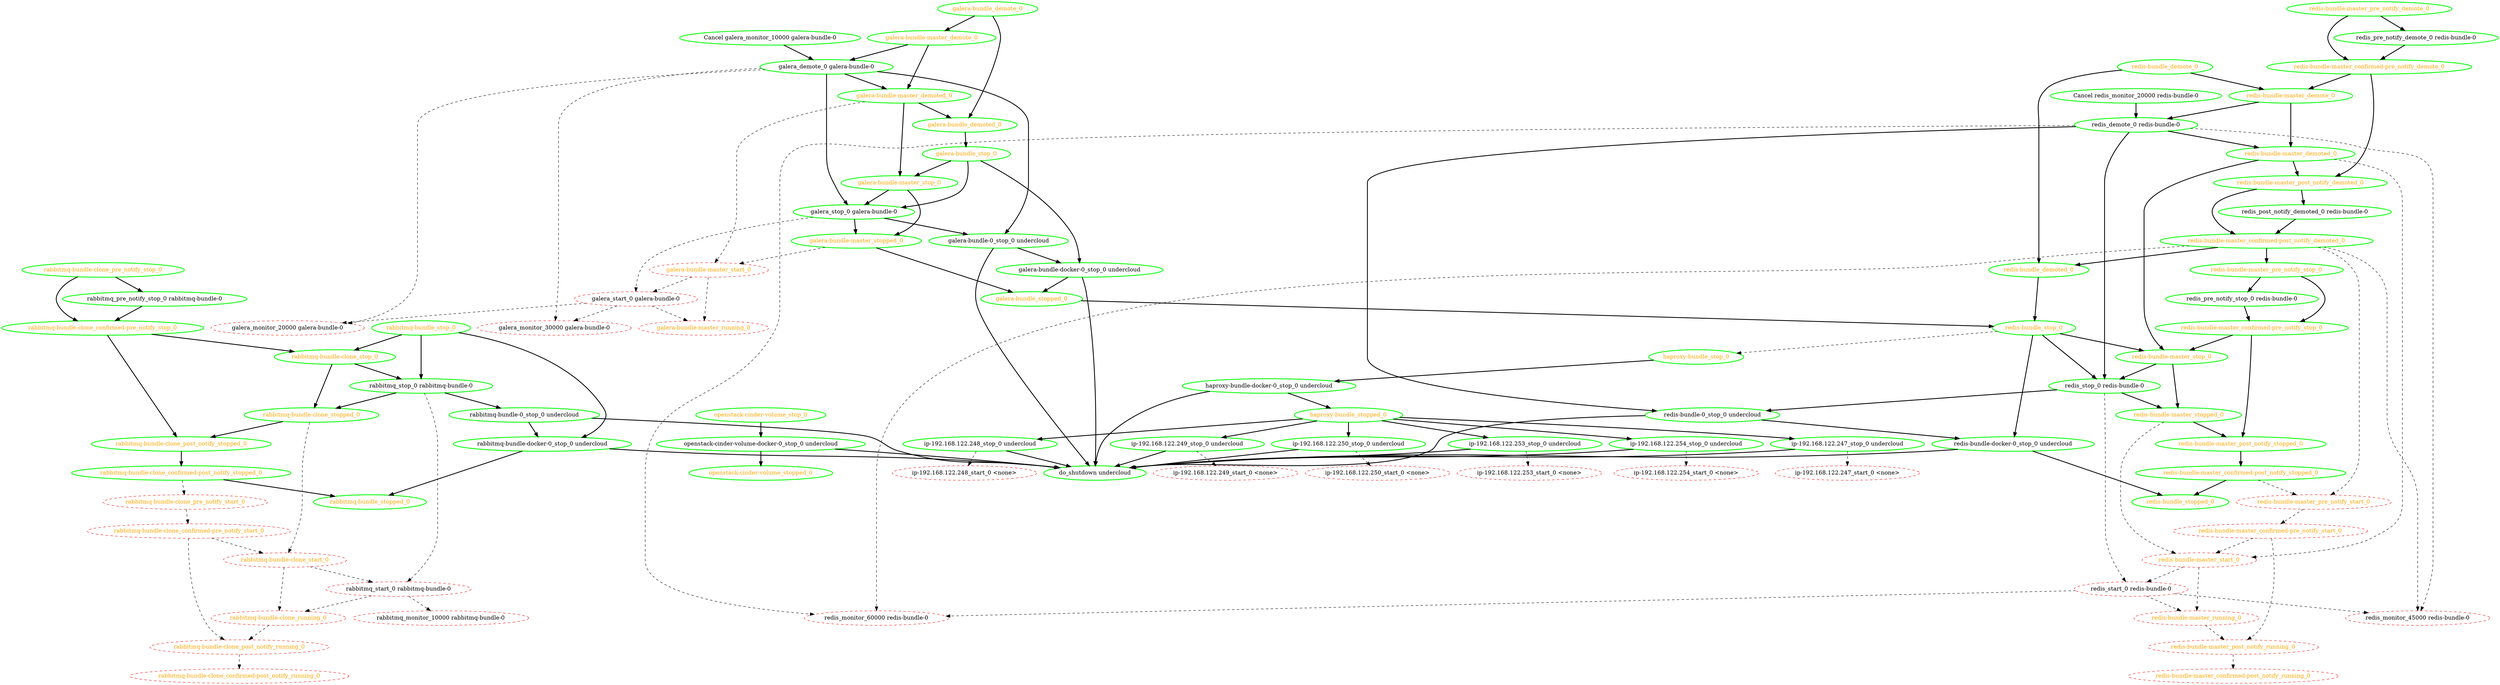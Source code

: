  digraph "g" {
"Cancel galera_monitor_10000 galera-bundle-0" -> "galera_demote_0 galera-bundle-0" [ style = bold]
"Cancel galera_monitor_10000 galera-bundle-0" [ style=bold color="green" fontcolor="black"]
"Cancel redis_monitor_20000 redis-bundle-0" -> "redis_demote_0 redis-bundle-0" [ style = bold]
"Cancel redis_monitor_20000 redis-bundle-0" [ style=bold color="green" fontcolor="black"]
"do_shutdown undercloud" [ style=bold color="green" fontcolor="black"]
"galera-bundle-0_stop_0 undercloud" -> "do_shutdown undercloud" [ style = bold]
"galera-bundle-0_stop_0 undercloud" -> "galera-bundle-docker-0_stop_0 undercloud" [ style = bold]
"galera-bundle-0_stop_0 undercloud" [ style=bold color="green" fontcolor="black"]
"galera-bundle-docker-0_stop_0 undercloud" -> "do_shutdown undercloud" [ style = bold]
"galera-bundle-docker-0_stop_0 undercloud" -> "galera-bundle_stopped_0" [ style = bold]
"galera-bundle-docker-0_stop_0 undercloud" [ style=bold color="green" fontcolor="black"]
"galera-bundle-master_demote_0" -> "galera-bundle-master_demoted_0" [ style = bold]
"galera-bundle-master_demote_0" -> "galera_demote_0 galera-bundle-0" [ style = bold]
"galera-bundle-master_demote_0" [ style=bold color="green" fontcolor="orange"]
"galera-bundle-master_demoted_0" -> "galera-bundle-master_start_0" [ style = dashed]
"galera-bundle-master_demoted_0" -> "galera-bundle-master_stop_0" [ style = bold]
"galera-bundle-master_demoted_0" -> "galera-bundle_demoted_0" [ style = bold]
"galera-bundle-master_demoted_0" [ style=bold color="green" fontcolor="orange"]
"galera-bundle-master_running_0" [ style=dashed color="red" fontcolor="orange"]
"galera-bundle-master_start_0" -> "galera-bundle-master_running_0" [ style = dashed]
"galera-bundle-master_start_0" -> "galera_start_0 galera-bundle-0" [ style = dashed]
"galera-bundle-master_start_0" [ style=dashed color="red" fontcolor="orange"]
"galera-bundle-master_stop_0" -> "galera-bundle-master_stopped_0" [ style = bold]
"galera-bundle-master_stop_0" -> "galera_stop_0 galera-bundle-0" [ style = bold]
"galera-bundle-master_stop_0" [ style=bold color="green" fontcolor="orange"]
"galera-bundle-master_stopped_0" -> "galera-bundle-master_start_0" [ style = dashed]
"galera-bundle-master_stopped_0" -> "galera-bundle_stopped_0" [ style = bold]
"galera-bundle-master_stopped_0" [ style=bold color="green" fontcolor="orange"]
"galera-bundle_demote_0" -> "galera-bundle-master_demote_0" [ style = bold]
"galera-bundle_demote_0" -> "galera-bundle_demoted_0" [ style = bold]
"galera-bundle_demote_0" [ style=bold color="green" fontcolor="orange"]
"galera-bundle_demoted_0" -> "galera-bundle_stop_0" [ style = bold]
"galera-bundle_demoted_0" [ style=bold color="green" fontcolor="orange"]
"galera-bundle_stop_0" -> "galera-bundle-docker-0_stop_0 undercloud" [ style = bold]
"galera-bundle_stop_0" -> "galera-bundle-master_stop_0" [ style = bold]
"galera-bundle_stop_0" -> "galera_stop_0 galera-bundle-0" [ style = bold]
"galera-bundle_stop_0" [ style=bold color="green" fontcolor="orange"]
"galera-bundle_stopped_0" -> "redis-bundle_stop_0" [ style = bold]
"galera-bundle_stopped_0" [ style=bold color="green" fontcolor="orange"]
"galera_demote_0 galera-bundle-0" -> "galera-bundle-0_stop_0 undercloud" [ style = bold]
"galera_demote_0 galera-bundle-0" -> "galera-bundle-master_demoted_0" [ style = bold]
"galera_demote_0 galera-bundle-0" -> "galera_monitor_20000 galera-bundle-0" [ style = dashed]
"galera_demote_0 galera-bundle-0" -> "galera_monitor_30000 galera-bundle-0" [ style = dashed]
"galera_demote_0 galera-bundle-0" -> "galera_stop_0 galera-bundle-0" [ style = bold]
"galera_demote_0 galera-bundle-0" [ style=bold color="green" fontcolor="black"]
"galera_monitor_20000 galera-bundle-0" [ style=dashed color="red" fontcolor="black"]
"galera_monitor_30000 galera-bundle-0" [ style=dashed color="red" fontcolor="black"]
"galera_start_0 galera-bundle-0" -> "galera-bundle-master_running_0" [ style = dashed]
"galera_start_0 galera-bundle-0" -> "galera_monitor_20000 galera-bundle-0" [ style = dashed]
"galera_start_0 galera-bundle-0" -> "galera_monitor_30000 galera-bundle-0" [ style = dashed]
"galera_start_0 galera-bundle-0" [ style=dashed color="red" fontcolor="black"]
"galera_stop_0 galera-bundle-0" -> "galera-bundle-0_stop_0 undercloud" [ style = bold]
"galera_stop_0 galera-bundle-0" -> "galera-bundle-master_stopped_0" [ style = bold]
"galera_stop_0 galera-bundle-0" -> "galera_start_0 galera-bundle-0" [ style = dashed]
"galera_stop_0 galera-bundle-0" [ style=bold color="green" fontcolor="black"]
"haproxy-bundle-docker-0_stop_0 undercloud" -> "do_shutdown undercloud" [ style = bold]
"haproxy-bundle-docker-0_stop_0 undercloud" -> "haproxy-bundle_stopped_0" [ style = bold]
"haproxy-bundle-docker-0_stop_0 undercloud" [ style=bold color="green" fontcolor="black"]
"haproxy-bundle_stop_0" -> "haproxy-bundle-docker-0_stop_0 undercloud" [ style = bold]
"haproxy-bundle_stop_0" [ style=bold color="green" fontcolor="orange"]
"haproxy-bundle_stopped_0" -> "ip-192.168.122.247_stop_0 undercloud" [ style = bold]
"haproxy-bundle_stopped_0" -> "ip-192.168.122.248_stop_0 undercloud" [ style = bold]
"haproxy-bundle_stopped_0" -> "ip-192.168.122.249_stop_0 undercloud" [ style = bold]
"haproxy-bundle_stopped_0" -> "ip-192.168.122.250_stop_0 undercloud" [ style = bold]
"haproxy-bundle_stopped_0" -> "ip-192.168.122.253_stop_0 undercloud" [ style = bold]
"haproxy-bundle_stopped_0" -> "ip-192.168.122.254_stop_0 undercloud" [ style = bold]
"haproxy-bundle_stopped_0" [ style=bold color="green" fontcolor="orange"]
"ip-192.168.122.247_start_0 <none>" [ style=dashed color="red" fontcolor="black"]
"ip-192.168.122.247_stop_0 undercloud" -> "do_shutdown undercloud" [ style = bold]
"ip-192.168.122.247_stop_0 undercloud" -> "ip-192.168.122.247_start_0 <none>" [ style = dashed]
"ip-192.168.122.247_stop_0 undercloud" [ style=bold color="green" fontcolor="black"]
"ip-192.168.122.248_start_0 <none>" [ style=dashed color="red" fontcolor="black"]
"ip-192.168.122.248_stop_0 undercloud" -> "do_shutdown undercloud" [ style = bold]
"ip-192.168.122.248_stop_0 undercloud" -> "ip-192.168.122.248_start_0 <none>" [ style = dashed]
"ip-192.168.122.248_stop_0 undercloud" [ style=bold color="green" fontcolor="black"]
"ip-192.168.122.249_start_0 <none>" [ style=dashed color="red" fontcolor="black"]
"ip-192.168.122.249_stop_0 undercloud" -> "do_shutdown undercloud" [ style = bold]
"ip-192.168.122.249_stop_0 undercloud" -> "ip-192.168.122.249_start_0 <none>" [ style = dashed]
"ip-192.168.122.249_stop_0 undercloud" [ style=bold color="green" fontcolor="black"]
"ip-192.168.122.250_start_0 <none>" [ style=dashed color="red" fontcolor="black"]
"ip-192.168.122.250_stop_0 undercloud" -> "do_shutdown undercloud" [ style = bold]
"ip-192.168.122.250_stop_0 undercloud" -> "ip-192.168.122.250_start_0 <none>" [ style = dashed]
"ip-192.168.122.250_stop_0 undercloud" [ style=bold color="green" fontcolor="black"]
"ip-192.168.122.253_start_0 <none>" [ style=dashed color="red" fontcolor="black"]
"ip-192.168.122.253_stop_0 undercloud" -> "do_shutdown undercloud" [ style = bold]
"ip-192.168.122.253_stop_0 undercloud" -> "ip-192.168.122.253_start_0 <none>" [ style = dashed]
"ip-192.168.122.253_stop_0 undercloud" [ style=bold color="green" fontcolor="black"]
"ip-192.168.122.254_start_0 <none>" [ style=dashed color="red" fontcolor="black"]
"ip-192.168.122.254_stop_0 undercloud" -> "do_shutdown undercloud" [ style = bold]
"ip-192.168.122.254_stop_0 undercloud" -> "ip-192.168.122.254_start_0 <none>" [ style = dashed]
"ip-192.168.122.254_stop_0 undercloud" [ style=bold color="green" fontcolor="black"]
"openstack-cinder-volume-docker-0_stop_0 undercloud" -> "do_shutdown undercloud" [ style = bold]
"openstack-cinder-volume-docker-0_stop_0 undercloud" -> "openstack-cinder-volume_stopped_0" [ style = bold]
"openstack-cinder-volume-docker-0_stop_0 undercloud" [ style=bold color="green" fontcolor="black"]
"openstack-cinder-volume_stop_0" -> "openstack-cinder-volume-docker-0_stop_0 undercloud" [ style = bold]
"openstack-cinder-volume_stop_0" [ style=bold color="green" fontcolor="orange"]
"openstack-cinder-volume_stopped_0" [ style=bold color="green" fontcolor="orange"]
"rabbitmq-bundle-0_stop_0 undercloud" -> "do_shutdown undercloud" [ style = bold]
"rabbitmq-bundle-0_stop_0 undercloud" -> "rabbitmq-bundle-docker-0_stop_0 undercloud" [ style = bold]
"rabbitmq-bundle-0_stop_0 undercloud" [ style=bold color="green" fontcolor="black"]
"rabbitmq-bundle-clone_confirmed-post_notify_running_0" [ style=dashed color="red" fontcolor="orange"]
"rabbitmq-bundle-clone_confirmed-post_notify_stopped_0" -> "rabbitmq-bundle-clone_pre_notify_start_0" [ style = dashed]
"rabbitmq-bundle-clone_confirmed-post_notify_stopped_0" -> "rabbitmq-bundle_stopped_0" [ style = bold]
"rabbitmq-bundle-clone_confirmed-post_notify_stopped_0" [ style=bold color="green" fontcolor="orange"]
"rabbitmq-bundle-clone_confirmed-pre_notify_start_0" -> "rabbitmq-bundle-clone_post_notify_running_0" [ style = dashed]
"rabbitmq-bundle-clone_confirmed-pre_notify_start_0" -> "rabbitmq-bundle-clone_start_0" [ style = dashed]
"rabbitmq-bundle-clone_confirmed-pre_notify_start_0" [ style=dashed color="red" fontcolor="orange"]
"rabbitmq-bundle-clone_confirmed-pre_notify_stop_0" -> "rabbitmq-bundle-clone_post_notify_stopped_0" [ style = bold]
"rabbitmq-bundle-clone_confirmed-pre_notify_stop_0" -> "rabbitmq-bundle-clone_stop_0" [ style = bold]
"rabbitmq-bundle-clone_confirmed-pre_notify_stop_0" [ style=bold color="green" fontcolor="orange"]
"rabbitmq-bundle-clone_post_notify_running_0" -> "rabbitmq-bundle-clone_confirmed-post_notify_running_0" [ style = dashed]
"rabbitmq-bundle-clone_post_notify_running_0" [ style=dashed color="red" fontcolor="orange"]
"rabbitmq-bundle-clone_post_notify_stopped_0" -> "rabbitmq-bundle-clone_confirmed-post_notify_stopped_0" [ style = bold]
"rabbitmq-bundle-clone_post_notify_stopped_0" [ style=bold color="green" fontcolor="orange"]
"rabbitmq-bundle-clone_pre_notify_start_0" -> "rabbitmq-bundle-clone_confirmed-pre_notify_start_0" [ style = dashed]
"rabbitmq-bundle-clone_pre_notify_start_0" [ style=dashed color="red" fontcolor="orange"]
"rabbitmq-bundle-clone_pre_notify_stop_0" -> "rabbitmq-bundle-clone_confirmed-pre_notify_stop_0" [ style = bold]
"rabbitmq-bundle-clone_pre_notify_stop_0" -> "rabbitmq_pre_notify_stop_0 rabbitmq-bundle-0" [ style = bold]
"rabbitmq-bundle-clone_pre_notify_stop_0" [ style=bold color="green" fontcolor="orange"]
"rabbitmq-bundle-clone_running_0" -> "rabbitmq-bundle-clone_post_notify_running_0" [ style = dashed]
"rabbitmq-bundle-clone_running_0" [ style=dashed color="red" fontcolor="orange"]
"rabbitmq-bundle-clone_start_0" -> "rabbitmq-bundle-clone_running_0" [ style = dashed]
"rabbitmq-bundle-clone_start_0" -> "rabbitmq_start_0 rabbitmq-bundle-0" [ style = dashed]
"rabbitmq-bundle-clone_start_0" [ style=dashed color="red" fontcolor="orange"]
"rabbitmq-bundle-clone_stop_0" -> "rabbitmq-bundle-clone_stopped_0" [ style = bold]
"rabbitmq-bundle-clone_stop_0" -> "rabbitmq_stop_0 rabbitmq-bundle-0" [ style = bold]
"rabbitmq-bundle-clone_stop_0" [ style=bold color="green" fontcolor="orange"]
"rabbitmq-bundle-clone_stopped_0" -> "rabbitmq-bundle-clone_post_notify_stopped_0" [ style = bold]
"rabbitmq-bundle-clone_stopped_0" -> "rabbitmq-bundle-clone_start_0" [ style = dashed]
"rabbitmq-bundle-clone_stopped_0" [ style=bold color="green" fontcolor="orange"]
"rabbitmq-bundle-docker-0_stop_0 undercloud" -> "do_shutdown undercloud" [ style = bold]
"rabbitmq-bundle-docker-0_stop_0 undercloud" -> "rabbitmq-bundle_stopped_0" [ style = bold]
"rabbitmq-bundle-docker-0_stop_0 undercloud" [ style=bold color="green" fontcolor="black"]
"rabbitmq-bundle_stop_0" -> "rabbitmq-bundle-clone_stop_0" [ style = bold]
"rabbitmq-bundle_stop_0" -> "rabbitmq-bundle-docker-0_stop_0 undercloud" [ style = bold]
"rabbitmq-bundle_stop_0" -> "rabbitmq_stop_0 rabbitmq-bundle-0" [ style = bold]
"rabbitmq-bundle_stop_0" [ style=bold color="green" fontcolor="orange"]
"rabbitmq-bundle_stopped_0" [ style=bold color="green" fontcolor="orange"]
"rabbitmq_monitor_10000 rabbitmq-bundle-0" [ style=dashed color="red" fontcolor="black"]
"rabbitmq_pre_notify_stop_0 rabbitmq-bundle-0" -> "rabbitmq-bundle-clone_confirmed-pre_notify_stop_0" [ style = bold]
"rabbitmq_pre_notify_stop_0 rabbitmq-bundle-0" [ style=bold color="green" fontcolor="black"]
"rabbitmq_start_0 rabbitmq-bundle-0" -> "rabbitmq-bundle-clone_running_0" [ style = dashed]
"rabbitmq_start_0 rabbitmq-bundle-0" -> "rabbitmq_monitor_10000 rabbitmq-bundle-0" [ style = dashed]
"rabbitmq_start_0 rabbitmq-bundle-0" [ style=dashed color="red" fontcolor="black"]
"rabbitmq_stop_0 rabbitmq-bundle-0" -> "rabbitmq-bundle-0_stop_0 undercloud" [ style = bold]
"rabbitmq_stop_0 rabbitmq-bundle-0" -> "rabbitmq-bundle-clone_stopped_0" [ style = bold]
"rabbitmq_stop_0 rabbitmq-bundle-0" -> "rabbitmq_start_0 rabbitmq-bundle-0" [ style = dashed]
"rabbitmq_stop_0 rabbitmq-bundle-0" [ style=bold color="green" fontcolor="black"]
"redis-bundle-0_stop_0 undercloud" -> "do_shutdown undercloud" [ style = bold]
"redis-bundle-0_stop_0 undercloud" -> "redis-bundle-docker-0_stop_0 undercloud" [ style = bold]
"redis-bundle-0_stop_0 undercloud" [ style=bold color="green" fontcolor="black"]
"redis-bundle-docker-0_stop_0 undercloud" -> "do_shutdown undercloud" [ style = bold]
"redis-bundle-docker-0_stop_0 undercloud" -> "redis-bundle_stopped_0" [ style = bold]
"redis-bundle-docker-0_stop_0 undercloud" [ style=bold color="green" fontcolor="black"]
"redis-bundle-master_confirmed-post_notify_demoted_0" -> "redis-bundle-master_pre_notify_start_0" [ style = dashed]
"redis-bundle-master_confirmed-post_notify_demoted_0" -> "redis-bundle-master_pre_notify_stop_0" [ style = bold]
"redis-bundle-master_confirmed-post_notify_demoted_0" -> "redis-bundle_demoted_0" [ style = bold]
"redis-bundle-master_confirmed-post_notify_demoted_0" -> "redis_monitor_45000 redis-bundle-0" [ style = dashed]
"redis-bundle-master_confirmed-post_notify_demoted_0" -> "redis_monitor_60000 redis-bundle-0" [ style = dashed]
"redis-bundle-master_confirmed-post_notify_demoted_0" [ style=bold color="green" fontcolor="orange"]
"redis-bundle-master_confirmed-post_notify_running_0" [ style=dashed color="red" fontcolor="orange"]
"redis-bundle-master_confirmed-post_notify_stopped_0" -> "redis-bundle-master_pre_notify_start_0" [ style = dashed]
"redis-bundle-master_confirmed-post_notify_stopped_0" -> "redis-bundle_stopped_0" [ style = bold]
"redis-bundle-master_confirmed-post_notify_stopped_0" [ style=bold color="green" fontcolor="orange"]
"redis-bundle-master_confirmed-pre_notify_demote_0" -> "redis-bundle-master_demote_0" [ style = bold]
"redis-bundle-master_confirmed-pre_notify_demote_0" -> "redis-bundle-master_post_notify_demoted_0" [ style = bold]
"redis-bundle-master_confirmed-pre_notify_demote_0" [ style=bold color="green" fontcolor="orange"]
"redis-bundle-master_confirmed-pre_notify_start_0" -> "redis-bundle-master_post_notify_running_0" [ style = dashed]
"redis-bundle-master_confirmed-pre_notify_start_0" -> "redis-bundle-master_start_0" [ style = dashed]
"redis-bundle-master_confirmed-pre_notify_start_0" [ style=dashed color="red" fontcolor="orange"]
"redis-bundle-master_confirmed-pre_notify_stop_0" -> "redis-bundle-master_post_notify_stopped_0" [ style = bold]
"redis-bundle-master_confirmed-pre_notify_stop_0" -> "redis-bundle-master_stop_0" [ style = bold]
"redis-bundle-master_confirmed-pre_notify_stop_0" [ style=bold color="green" fontcolor="orange"]
"redis-bundle-master_demote_0" -> "redis-bundle-master_demoted_0" [ style = bold]
"redis-bundle-master_demote_0" -> "redis_demote_0 redis-bundle-0" [ style = bold]
"redis-bundle-master_demote_0" [ style=bold color="green" fontcolor="orange"]
"redis-bundle-master_demoted_0" -> "redis-bundle-master_post_notify_demoted_0" [ style = bold]
"redis-bundle-master_demoted_0" -> "redis-bundle-master_start_0" [ style = dashed]
"redis-bundle-master_demoted_0" -> "redis-bundle-master_stop_0" [ style = bold]
"redis-bundle-master_demoted_0" [ style=bold color="green" fontcolor="orange"]
"redis-bundle-master_post_notify_demoted_0" -> "redis-bundle-master_confirmed-post_notify_demoted_0" [ style = bold]
"redis-bundle-master_post_notify_demoted_0" -> "redis_post_notify_demoted_0 redis-bundle-0" [ style = bold]
"redis-bundle-master_post_notify_demoted_0" [ style=bold color="green" fontcolor="orange"]
"redis-bundle-master_post_notify_running_0" -> "redis-bundle-master_confirmed-post_notify_running_0" [ style = dashed]
"redis-bundle-master_post_notify_running_0" [ style=dashed color="red" fontcolor="orange"]
"redis-bundle-master_post_notify_stopped_0" -> "redis-bundle-master_confirmed-post_notify_stopped_0" [ style = bold]
"redis-bundle-master_post_notify_stopped_0" [ style=bold color="green" fontcolor="orange"]
"redis-bundle-master_pre_notify_demote_0" -> "redis-bundle-master_confirmed-pre_notify_demote_0" [ style = bold]
"redis-bundle-master_pre_notify_demote_0" -> "redis_pre_notify_demote_0 redis-bundle-0" [ style = bold]
"redis-bundle-master_pre_notify_demote_0" [ style=bold color="green" fontcolor="orange"]
"redis-bundle-master_pre_notify_start_0" -> "redis-bundle-master_confirmed-pre_notify_start_0" [ style = dashed]
"redis-bundle-master_pre_notify_start_0" [ style=dashed color="red" fontcolor="orange"]
"redis-bundle-master_pre_notify_stop_0" -> "redis-bundle-master_confirmed-pre_notify_stop_0" [ style = bold]
"redis-bundle-master_pre_notify_stop_0" -> "redis_pre_notify_stop_0 redis-bundle-0" [ style = bold]
"redis-bundle-master_pre_notify_stop_0" [ style=bold color="green" fontcolor="orange"]
"redis-bundle-master_running_0" -> "redis-bundle-master_post_notify_running_0" [ style = dashed]
"redis-bundle-master_running_0" [ style=dashed color="red" fontcolor="orange"]
"redis-bundle-master_start_0" -> "redis-bundle-master_running_0" [ style = dashed]
"redis-bundle-master_start_0" -> "redis_start_0 redis-bundle-0" [ style = dashed]
"redis-bundle-master_start_0" [ style=dashed color="red" fontcolor="orange"]
"redis-bundle-master_stop_0" -> "redis-bundle-master_stopped_0" [ style = bold]
"redis-bundle-master_stop_0" -> "redis_stop_0 redis-bundle-0" [ style = bold]
"redis-bundle-master_stop_0" [ style=bold color="green" fontcolor="orange"]
"redis-bundle-master_stopped_0" -> "redis-bundle-master_post_notify_stopped_0" [ style = bold]
"redis-bundle-master_stopped_0" -> "redis-bundle-master_start_0" [ style = dashed]
"redis-bundle-master_stopped_0" [ style=bold color="green" fontcolor="orange"]
"redis-bundle_demote_0" -> "redis-bundle-master_demote_0" [ style = bold]
"redis-bundle_demote_0" -> "redis-bundle_demoted_0" [ style = bold]
"redis-bundle_demote_0" [ style=bold color="green" fontcolor="orange"]
"redis-bundle_demoted_0" -> "redis-bundle_stop_0" [ style = bold]
"redis-bundle_demoted_0" [ style=bold color="green" fontcolor="orange"]
"redis-bundle_stop_0" -> "haproxy-bundle_stop_0" [ style = dashed]
"redis-bundle_stop_0" -> "redis-bundle-docker-0_stop_0 undercloud" [ style = bold]
"redis-bundle_stop_0" -> "redis-bundle-master_stop_0" [ style = bold]
"redis-bundle_stop_0" -> "redis_stop_0 redis-bundle-0" [ style = bold]
"redis-bundle_stop_0" [ style=bold color="green" fontcolor="orange"]
"redis-bundle_stopped_0" [ style=bold color="green" fontcolor="orange"]
"redis_demote_0 redis-bundle-0" -> "redis-bundle-0_stop_0 undercloud" [ style = bold]
"redis_demote_0 redis-bundle-0" -> "redis-bundle-master_demoted_0" [ style = bold]
"redis_demote_0 redis-bundle-0" -> "redis_monitor_45000 redis-bundle-0" [ style = dashed]
"redis_demote_0 redis-bundle-0" -> "redis_monitor_60000 redis-bundle-0" [ style = dashed]
"redis_demote_0 redis-bundle-0" -> "redis_stop_0 redis-bundle-0" [ style = bold]
"redis_demote_0 redis-bundle-0" [ style=bold color="green" fontcolor="black"]
"redis_monitor_45000 redis-bundle-0" [ style=dashed color="red" fontcolor="black"]
"redis_monitor_60000 redis-bundle-0" [ style=dashed color="red" fontcolor="black"]
"redis_post_notify_demoted_0 redis-bundle-0" -> "redis-bundle-master_confirmed-post_notify_demoted_0" [ style = bold]
"redis_post_notify_demoted_0 redis-bundle-0" [ style=bold color="green" fontcolor="black"]
"redis_pre_notify_demote_0 redis-bundle-0" -> "redis-bundle-master_confirmed-pre_notify_demote_0" [ style = bold]
"redis_pre_notify_demote_0 redis-bundle-0" [ style=bold color="green" fontcolor="black"]
"redis_pre_notify_stop_0 redis-bundle-0" -> "redis-bundle-master_confirmed-pre_notify_stop_0" [ style = bold]
"redis_pre_notify_stop_0 redis-bundle-0" [ style=bold color="green" fontcolor="black"]
"redis_start_0 redis-bundle-0" -> "redis-bundle-master_running_0" [ style = dashed]
"redis_start_0 redis-bundle-0" -> "redis_monitor_45000 redis-bundle-0" [ style = dashed]
"redis_start_0 redis-bundle-0" -> "redis_monitor_60000 redis-bundle-0" [ style = dashed]
"redis_start_0 redis-bundle-0" [ style=dashed color="red" fontcolor="black"]
"redis_stop_0 redis-bundle-0" -> "redis-bundle-0_stop_0 undercloud" [ style = bold]
"redis_stop_0 redis-bundle-0" -> "redis-bundle-master_stopped_0" [ style = bold]
"redis_stop_0 redis-bundle-0" -> "redis_start_0 redis-bundle-0" [ style = dashed]
"redis_stop_0 redis-bundle-0" [ style=bold color="green" fontcolor="black"]
}
